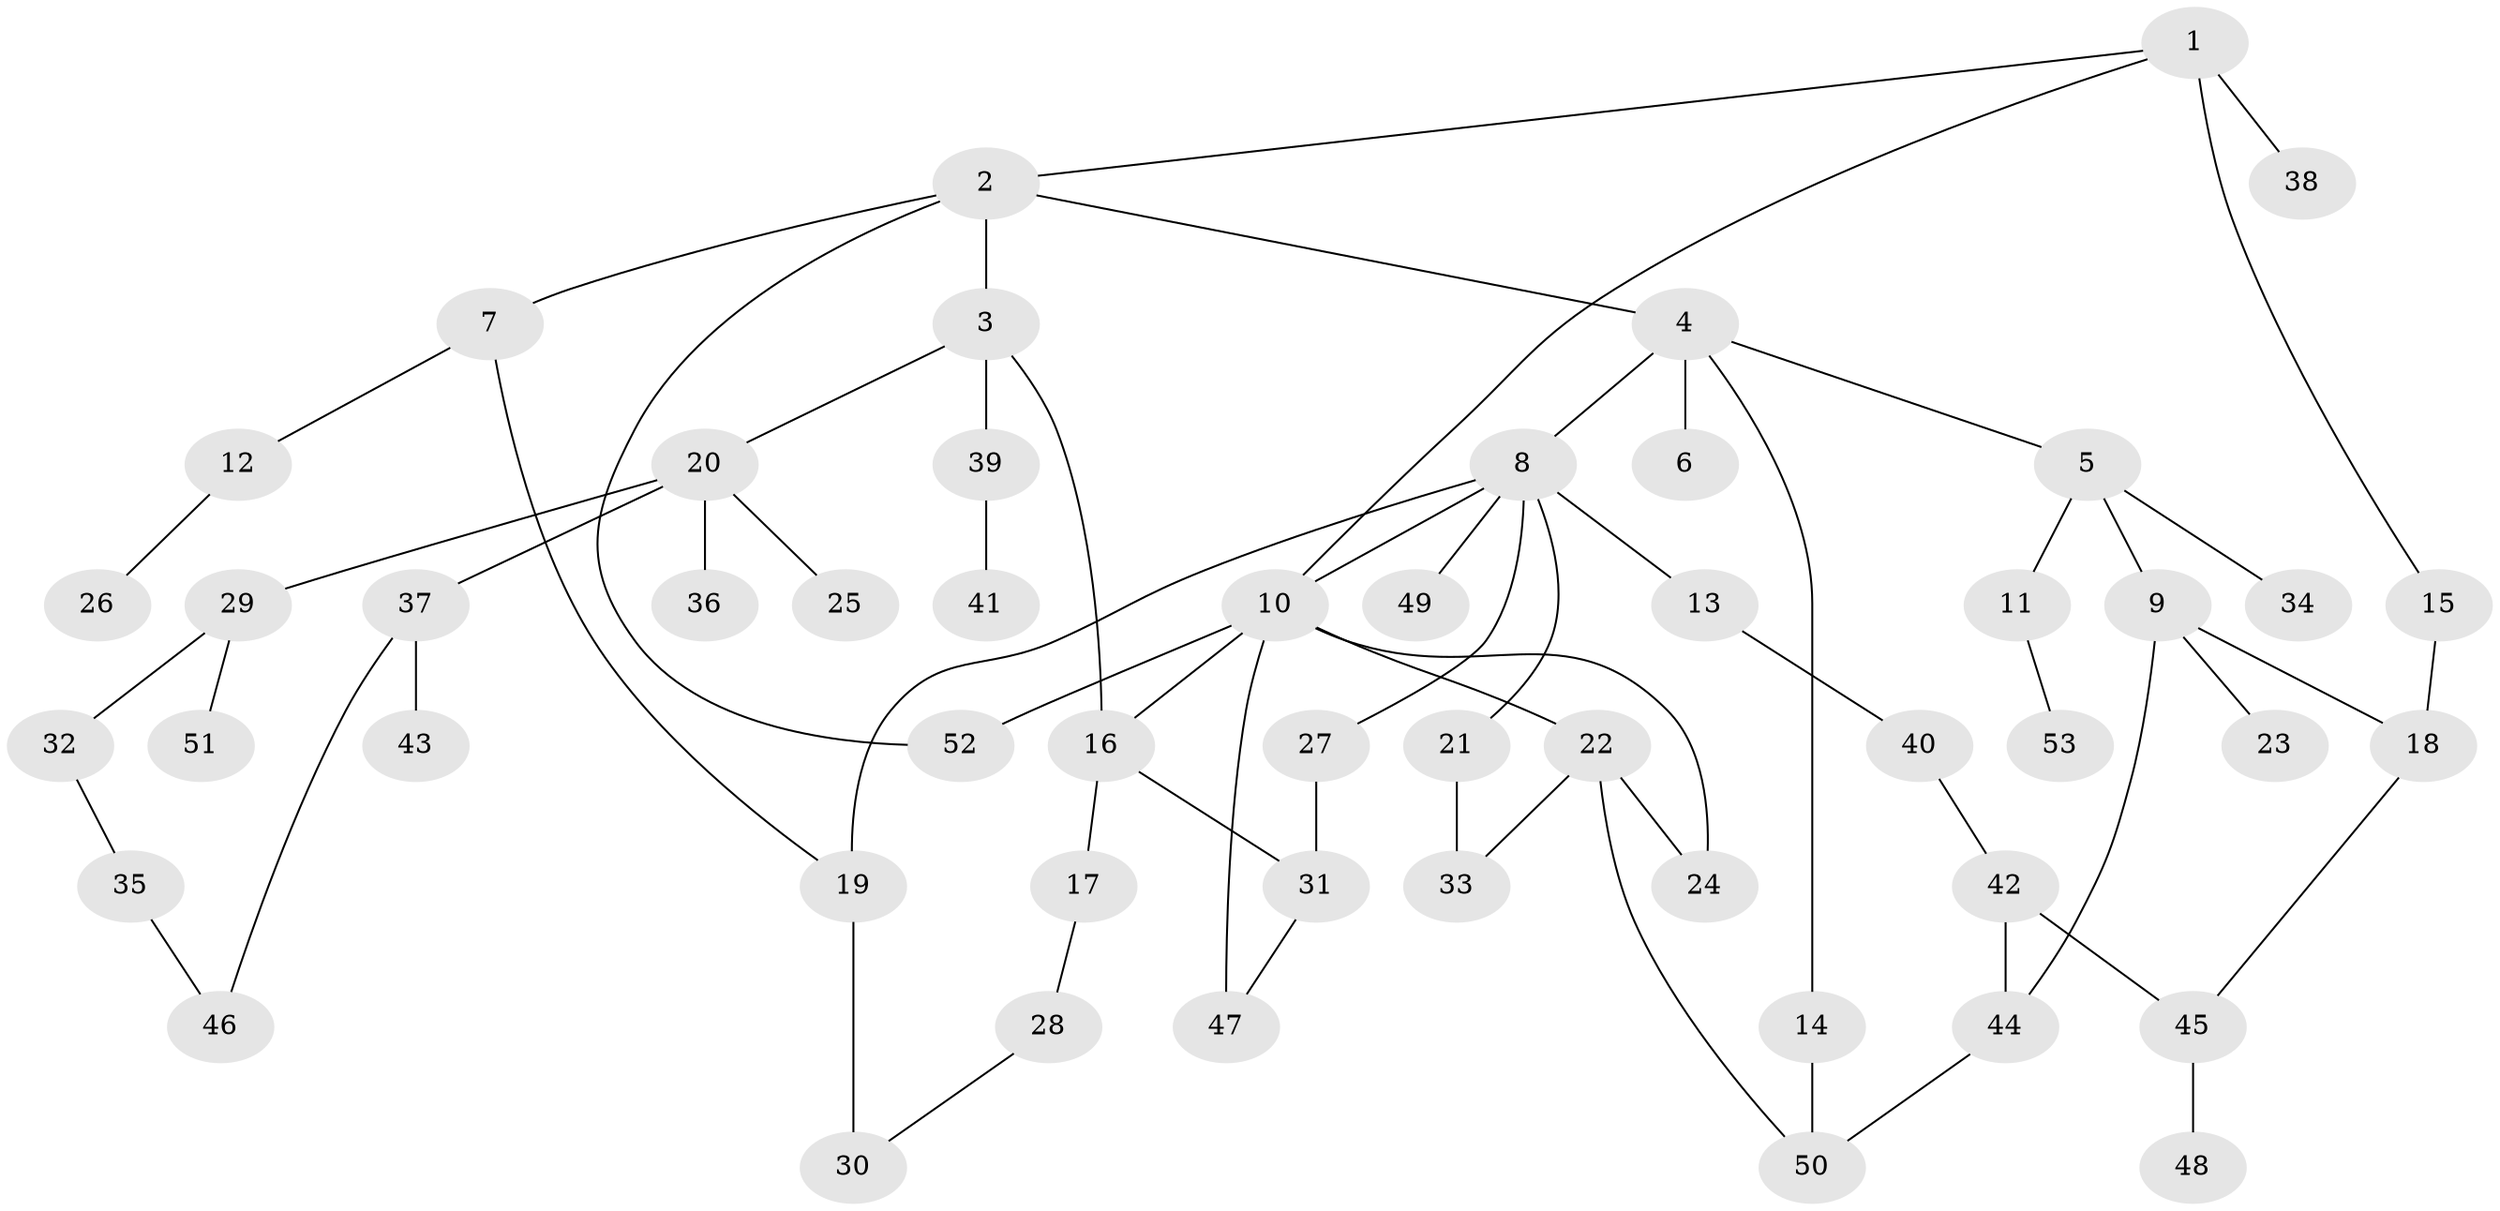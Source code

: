 // original degree distribution, {6: 0.04716981132075472, 7: 0.009433962264150943, 2: 0.24528301886792453, 3: 0.16037735849056603, 8: 0.009433962264150943, 5: 0.03773584905660377, 1: 0.41509433962264153, 4: 0.07547169811320754}
// Generated by graph-tools (version 1.1) at 2025/49/03/04/25 22:49:01]
// undirected, 53 vertices, 67 edges
graph export_dot {
  node [color=gray90,style=filled];
  1;
  2;
  3;
  4;
  5;
  6;
  7;
  8;
  9;
  10;
  11;
  12;
  13;
  14;
  15;
  16;
  17;
  18;
  19;
  20;
  21;
  22;
  23;
  24;
  25;
  26;
  27;
  28;
  29;
  30;
  31;
  32;
  33;
  34;
  35;
  36;
  37;
  38;
  39;
  40;
  41;
  42;
  43;
  44;
  45;
  46;
  47;
  48;
  49;
  50;
  51;
  52;
  53;
  1 -- 2 [weight=1.0];
  1 -- 10 [weight=1.0];
  1 -- 15 [weight=1.0];
  1 -- 38 [weight=2.0];
  2 -- 3 [weight=1.0];
  2 -- 4 [weight=1.0];
  2 -- 7 [weight=1.0];
  2 -- 52 [weight=1.0];
  3 -- 16 [weight=1.0];
  3 -- 20 [weight=1.0];
  3 -- 39 [weight=3.0];
  4 -- 5 [weight=1.0];
  4 -- 6 [weight=1.0];
  4 -- 8 [weight=1.0];
  4 -- 14 [weight=1.0];
  5 -- 9 [weight=1.0];
  5 -- 11 [weight=1.0];
  5 -- 34 [weight=2.0];
  7 -- 12 [weight=1.0];
  7 -- 19 [weight=1.0];
  8 -- 10 [weight=1.0];
  8 -- 13 [weight=1.0];
  8 -- 19 [weight=1.0];
  8 -- 21 [weight=1.0];
  8 -- 27 [weight=1.0];
  8 -- 49 [weight=1.0];
  9 -- 18 [weight=1.0];
  9 -- 23 [weight=2.0];
  9 -- 44 [weight=1.0];
  10 -- 16 [weight=1.0];
  10 -- 22 [weight=1.0];
  10 -- 24 [weight=3.0];
  10 -- 47 [weight=1.0];
  10 -- 52 [weight=1.0];
  11 -- 53 [weight=1.0];
  12 -- 26 [weight=1.0];
  13 -- 40 [weight=1.0];
  14 -- 50 [weight=1.0];
  15 -- 18 [weight=2.0];
  16 -- 17 [weight=1.0];
  16 -- 31 [weight=1.0];
  17 -- 28 [weight=1.0];
  18 -- 45 [weight=1.0];
  19 -- 30 [weight=2.0];
  20 -- 25 [weight=1.0];
  20 -- 29 [weight=1.0];
  20 -- 36 [weight=1.0];
  20 -- 37 [weight=1.0];
  21 -- 33 [weight=2.0];
  22 -- 24 [weight=1.0];
  22 -- 33 [weight=1.0];
  22 -- 50 [weight=1.0];
  27 -- 31 [weight=1.0];
  28 -- 30 [weight=1.0];
  29 -- 32 [weight=1.0];
  29 -- 51 [weight=1.0];
  31 -- 47 [weight=1.0];
  32 -- 35 [weight=1.0];
  35 -- 46 [weight=1.0];
  37 -- 43 [weight=2.0];
  37 -- 46 [weight=1.0];
  39 -- 41 [weight=1.0];
  40 -- 42 [weight=1.0];
  42 -- 44 [weight=1.0];
  42 -- 45 [weight=1.0];
  44 -- 50 [weight=1.0];
  45 -- 48 [weight=2.0];
}
